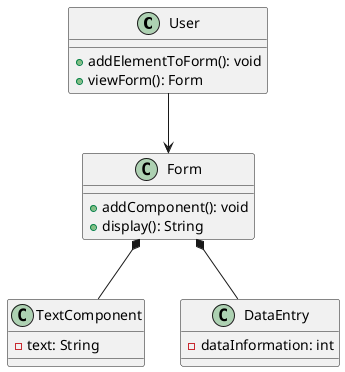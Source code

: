 @startuml
class User {
    + addElementToForm(): void
    + viewForm(): Form
}

class Form {
    + addComponent(): void
    + display(): String
}

class TextComponent {
    - text: String
}

class DataEntry {
    - dataInformation: int
}

User --> Form
Form *-- TextComponent
Form *-- DataEntry
@enduml